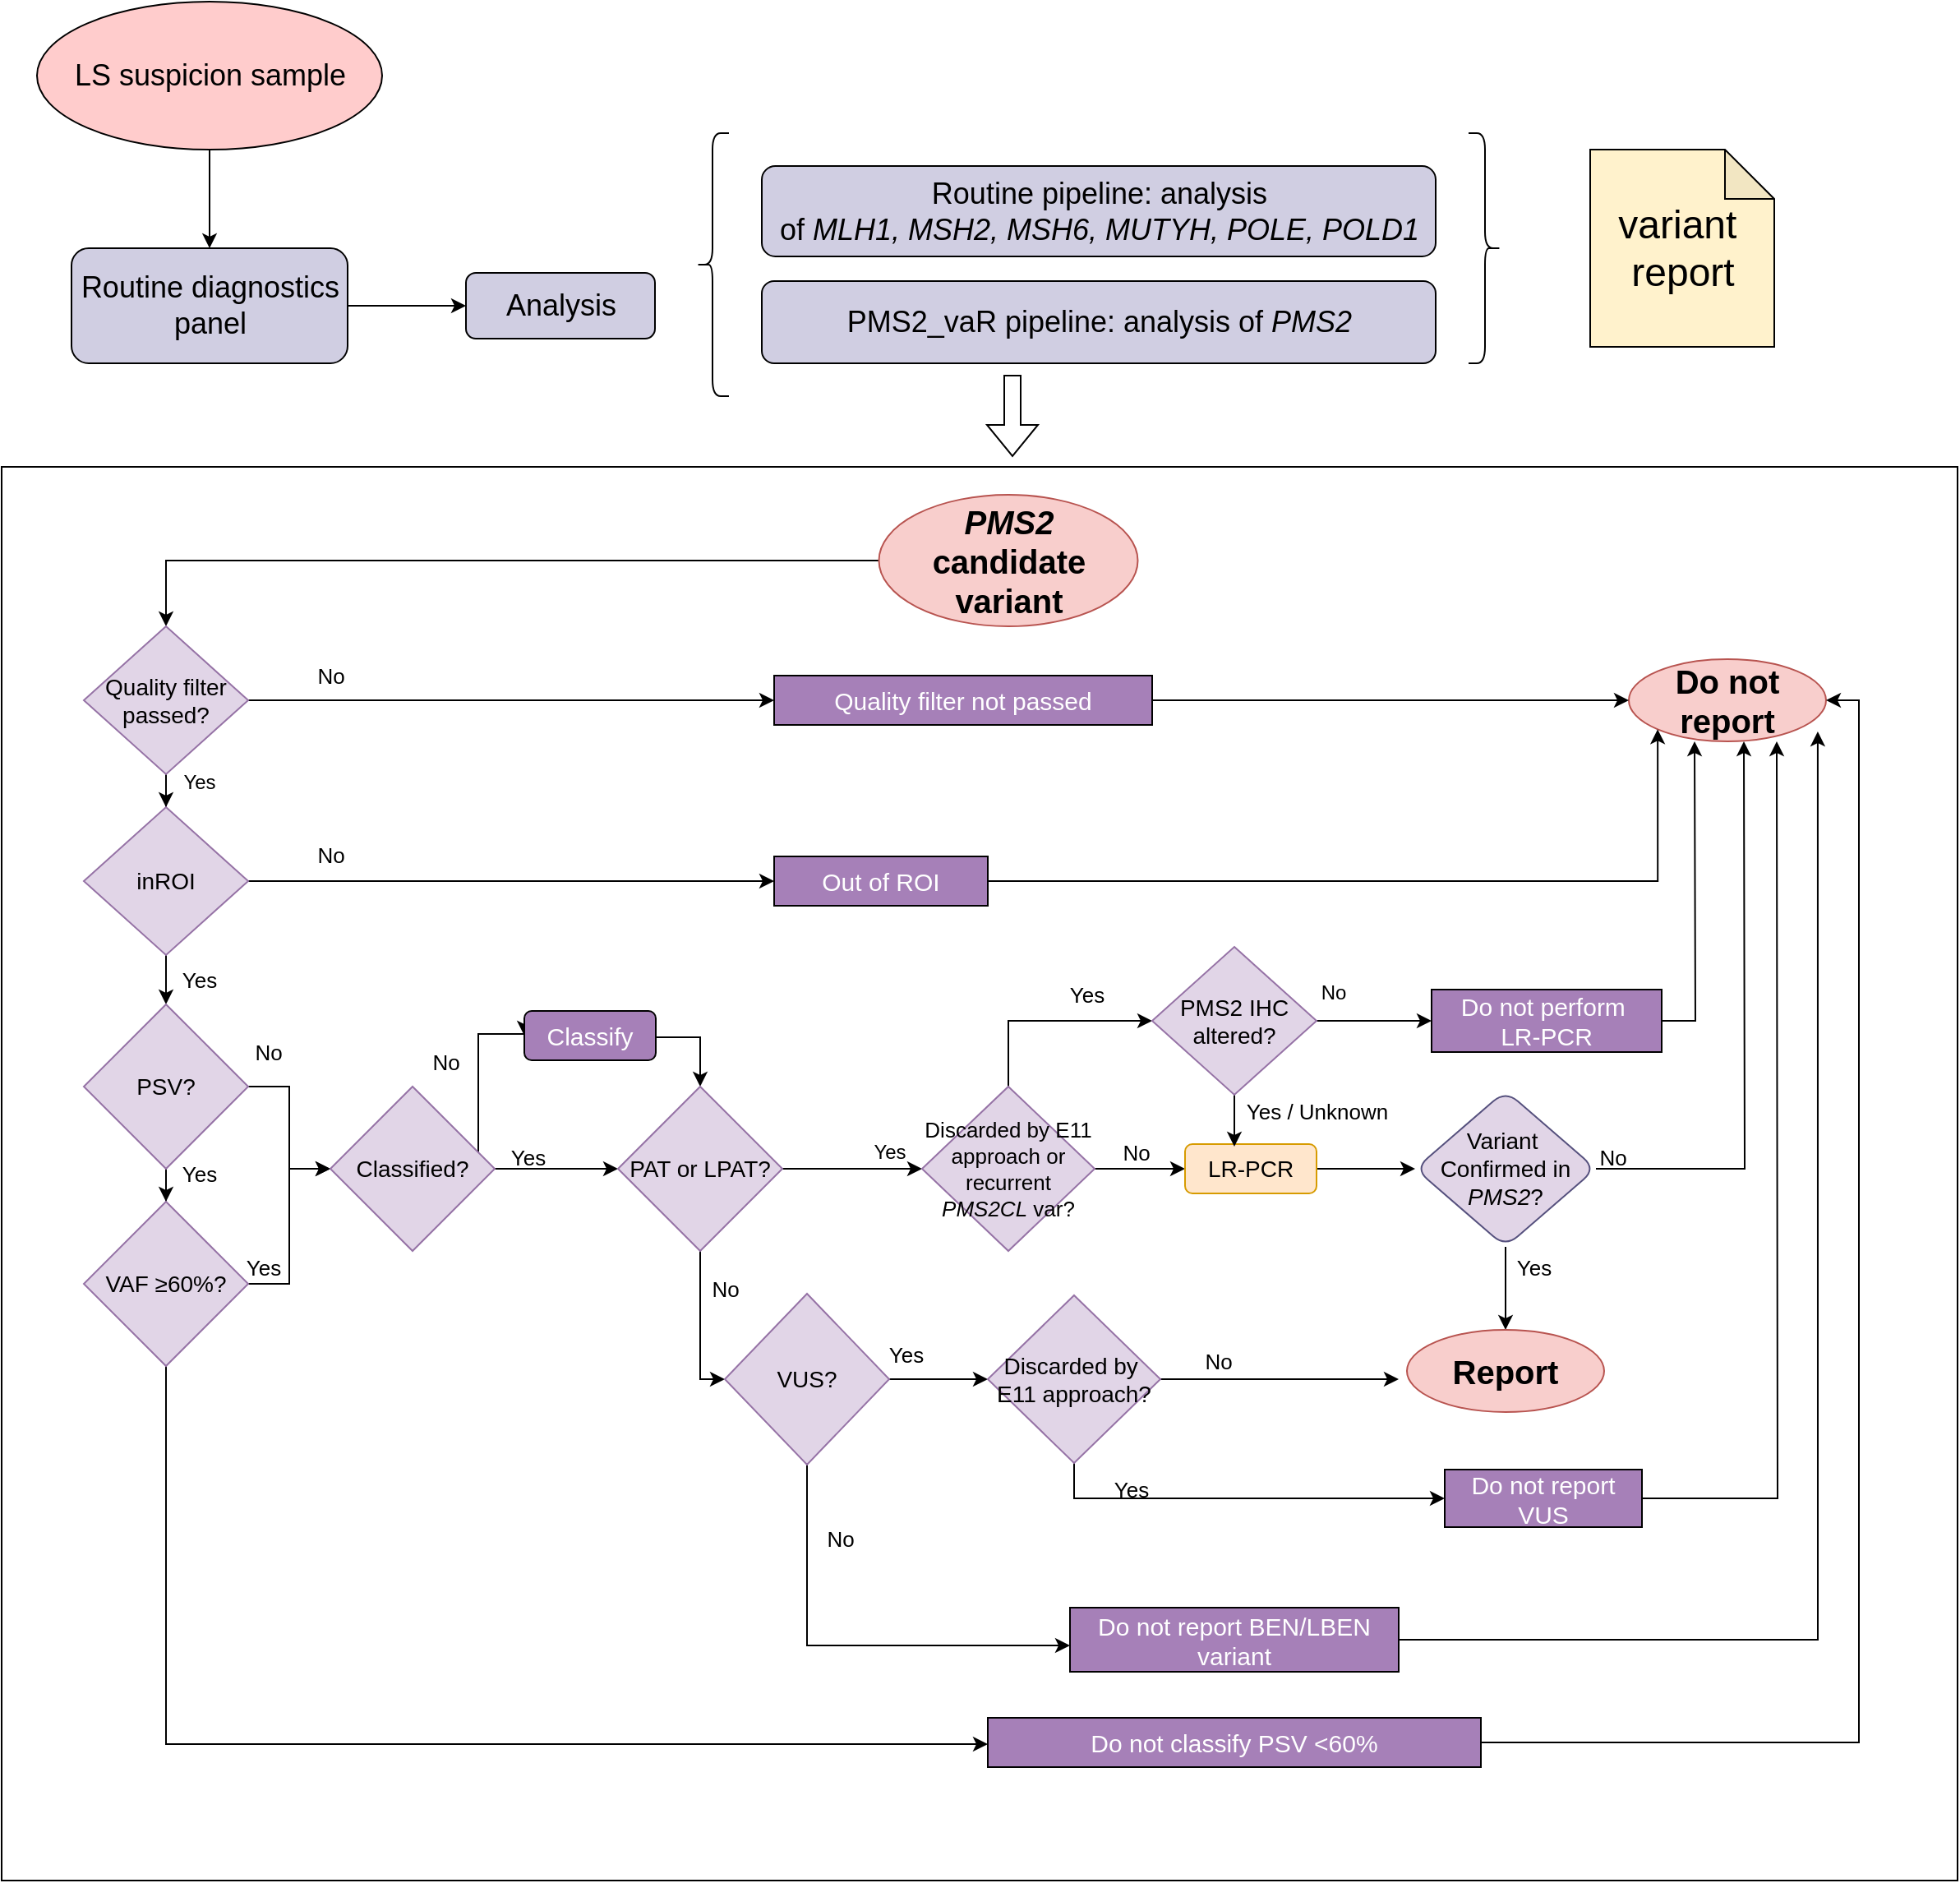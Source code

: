 <mxfile version="24.2.2" type="github">
  <diagram name="Page-1" id="Qz9lvQuuYSKgR6KqhHCB">
    <mxGraphModel dx="2918" dy="1924" grid="1" gridSize="10" guides="1" tooltips="1" connect="1" arrows="1" fold="1" page="1" pageScale="1" pageWidth="850" pageHeight="1100" math="0" shadow="0">
      <root>
        <mxCell id="0" />
        <mxCell id="1" parent="0" />
        <mxCell id="kUycqnt7xYHu5eqPhcUD-12" value="" style="rounded=0;whiteSpace=wrap;html=1;shadow=0;" vertex="1" parent="1">
          <mxGeometry x="-110" y="173" width="1190" height="860" as="geometry" />
        </mxCell>
        <mxCell id="L2tWmQwmKj26mh4VTE-m-6" style="edgeStyle=orthogonalEdgeStyle;rounded=0;orthogonalLoop=1;jettySize=auto;html=1;entryX=0.5;entryY=0;entryDx=0;entryDy=0;" parent="1" source="L2tWmQwmKj26mh4VTE-m-1" target="L2tWmQwmKj26mh4VTE-m-2" edge="1">
          <mxGeometry relative="1" as="geometry" />
        </mxCell>
        <mxCell id="L2tWmQwmKj26mh4VTE-m-1" value="&lt;font style=&quot;font-size: 20px;&quot;&gt;&lt;b&gt;&lt;font style=&quot;font-size: 20px;&quot;&gt;&lt;i&gt;PMS2&lt;/i&gt;&lt;/font&gt;&lt;/b&gt;&lt;/font&gt;&lt;div&gt;&lt;font style=&quot;font-size: 20px;&quot;&gt;&lt;b&gt;&lt;font style=&quot;font-size: 20px;&quot;&gt;candidate&lt;/font&gt;&lt;/b&gt;&lt;/font&gt;&lt;div&gt;&lt;font style=&quot;font-size: 20px;&quot;&gt;&lt;b&gt;&lt;font style=&quot;font-size: 20px;&quot;&gt;variant&lt;/font&gt;&lt;/b&gt;&lt;/font&gt;&lt;/div&gt;&lt;/div&gt;" style="ellipse;whiteSpace=wrap;html=1;fillColor=#f8cecc;strokeColor=#b85450;" parent="1" vertex="1">
          <mxGeometry x="423.75" y="190" width="157.5" height="80" as="geometry" />
        </mxCell>
        <mxCell id="L2tWmQwmKj26mh4VTE-m-11" style="edgeStyle=orthogonalEdgeStyle;rounded=0;orthogonalLoop=1;jettySize=auto;html=1;entryX=0;entryY=0.5;entryDx=0;entryDy=0;" parent="1" source="L2tWmQwmKj26mh4VTE-m-2" target="L2tWmQwmKj26mh4VTE-m-10" edge="1">
          <mxGeometry relative="1" as="geometry" />
        </mxCell>
        <mxCell id="L2tWmQwmKj26mh4VTE-m-16" style="edgeStyle=orthogonalEdgeStyle;rounded=0;orthogonalLoop=1;jettySize=auto;html=1;entryX=0.5;entryY=0;entryDx=0;entryDy=0;" parent="1" source="L2tWmQwmKj26mh4VTE-m-2" target="L2tWmQwmKj26mh4VTE-m-3" edge="1">
          <mxGeometry relative="1" as="geometry" />
        </mxCell>
        <mxCell id="L2tWmQwmKj26mh4VTE-m-2" value="Quality filter passed?" style="rhombus;whiteSpace=wrap;html=1;fillColor=#e1d5e7;strokeColor=#9673a6;fontSize=14;" parent="1" vertex="1">
          <mxGeometry x="-60" y="270" width="100" height="90" as="geometry" />
        </mxCell>
        <mxCell id="L2tWmQwmKj26mh4VTE-m-14" value="" style="edgeStyle=orthogonalEdgeStyle;rounded=0;orthogonalLoop=1;jettySize=auto;html=1;" parent="1" source="L2tWmQwmKj26mh4VTE-m-3" target="L2tWmQwmKj26mh4VTE-m-13" edge="1">
          <mxGeometry relative="1" as="geometry" />
        </mxCell>
        <mxCell id="L2tWmQwmKj26mh4VTE-m-19" style="edgeStyle=orthogonalEdgeStyle;rounded=0;orthogonalLoop=1;jettySize=auto;html=1;entryX=0.5;entryY=0;entryDx=0;entryDy=0;" parent="1" source="L2tWmQwmKj26mh4VTE-m-3" target="L2tWmQwmKj26mh4VTE-m-4" edge="1">
          <mxGeometry relative="1" as="geometry" />
        </mxCell>
        <mxCell id="L2tWmQwmKj26mh4VTE-m-3" value="inROI" style="rhombus;whiteSpace=wrap;html=1;fillColor=#e1d5e7;strokeColor=#9673a6;fontSize=14;" parent="1" vertex="1">
          <mxGeometry x="-60" y="380" width="100" height="90" as="geometry" />
        </mxCell>
        <mxCell id="L2tWmQwmKj26mh4VTE-m-22" style="edgeStyle=orthogonalEdgeStyle;rounded=0;orthogonalLoop=1;jettySize=auto;html=1;entryX=0.5;entryY=0;entryDx=0;entryDy=0;" parent="1" source="L2tWmQwmKj26mh4VTE-m-4" target="L2tWmQwmKj26mh4VTE-m-21" edge="1">
          <mxGeometry relative="1" as="geometry" />
        </mxCell>
        <mxCell id="L2tWmQwmKj26mh4VTE-m-30" style="edgeStyle=orthogonalEdgeStyle;rounded=0;orthogonalLoop=1;jettySize=auto;html=1;" parent="1" source="L2tWmQwmKj26mh4VTE-m-4" target="L2tWmQwmKj26mh4VTE-m-23" edge="1">
          <mxGeometry relative="1" as="geometry" />
        </mxCell>
        <mxCell id="L2tWmQwmKj26mh4VTE-m-4" value="PSV?" style="rhombus;whiteSpace=wrap;html=1;fillColor=#e1d5e7;strokeColor=#9673a6;fontSize=14;" parent="1" vertex="1">
          <mxGeometry x="-60" y="500" width="100" height="100" as="geometry" />
        </mxCell>
        <mxCell id="L2tWmQwmKj26mh4VTE-m-5" value="&lt;font size=&quot;1&quot;&gt;&lt;b&gt;&lt;font style=&quot;font-size: 20px;&quot;&gt;Do not report&lt;/font&gt;&lt;/b&gt;&lt;/font&gt;" style="ellipse;whiteSpace=wrap;html=1;fillColor=#f8cecc;strokeColor=#b85450;gradientColor=none;fontSize=16;" parent="1" vertex="1">
          <mxGeometry x="880" y="290" width="120" height="50" as="geometry" />
        </mxCell>
        <mxCell id="L2tWmQwmKj26mh4VTE-m-8" value="No" style="text;html=1;align=center;verticalAlign=middle;resizable=0;points=[];autosize=1;strokeColor=none;fillColor=none;fontSize=13;" parent="1" vertex="1">
          <mxGeometry x="70" y="285" width="40" height="30" as="geometry" />
        </mxCell>
        <mxCell id="QqOgwovUE7Cm6XVnJNRR-2" style="edgeStyle=orthogonalEdgeStyle;rounded=0;orthogonalLoop=1;jettySize=auto;html=1;" parent="1" source="L2tWmQwmKj26mh4VTE-m-10" target="L2tWmQwmKj26mh4VTE-m-5" edge="1">
          <mxGeometry relative="1" as="geometry" />
        </mxCell>
        <mxCell id="L2tWmQwmKj26mh4VTE-m-10" value="Quality filter not passed" style="rounded=0;whiteSpace=wrap;html=1;fillColor=#A680B8;fontSize=15;fontColor=#ffffff;" parent="1" vertex="1">
          <mxGeometry x="360" y="300" width="230" height="30" as="geometry" />
        </mxCell>
        <mxCell id="L2tWmQwmKj26mh4VTE-m-15" style="edgeStyle=orthogonalEdgeStyle;rounded=0;orthogonalLoop=1;jettySize=auto;html=1;entryX=0;entryY=1;entryDx=0;entryDy=0;" parent="1" source="L2tWmQwmKj26mh4VTE-m-13" target="L2tWmQwmKj26mh4VTE-m-5" edge="1">
          <mxGeometry relative="1" as="geometry" />
        </mxCell>
        <mxCell id="L2tWmQwmKj26mh4VTE-m-13" value="Out of ROI" style="whiteSpace=wrap;html=1;fillColor=#A680B8;fontSize=15;fontColor=#ffffff;" parent="1" vertex="1">
          <mxGeometry x="360" y="410" width="130" height="30" as="geometry" />
        </mxCell>
        <mxCell id="L2tWmQwmKj26mh4VTE-m-17" value="Yes" style="text;html=1;align=center;verticalAlign=middle;resizable=0;points=[];autosize=1;strokeColor=none;fillColor=none;" parent="1" vertex="1">
          <mxGeometry x="-10" y="350" width="40" height="30" as="geometry" />
        </mxCell>
        <mxCell id="L2tWmQwmKj26mh4VTE-m-18" value="No" style="text;html=1;align=center;verticalAlign=middle;resizable=0;points=[];autosize=1;strokeColor=none;fillColor=none;fontSize=13;" parent="1" vertex="1">
          <mxGeometry x="70" y="394" width="40" height="30" as="geometry" />
        </mxCell>
        <mxCell id="L2tWmQwmKj26mh4VTE-m-20" value="Yes" style="text;html=1;align=center;verticalAlign=middle;resizable=0;points=[];autosize=1;strokeColor=none;fillColor=none;fontSize=13;" parent="1" vertex="1">
          <mxGeometry x="-10" y="470" width="40" height="30" as="geometry" />
        </mxCell>
        <mxCell id="L2tWmQwmKj26mh4VTE-m-27" value="" style="edgeStyle=orthogonalEdgeStyle;rounded=0;orthogonalLoop=1;jettySize=auto;html=1;" parent="1" source="L2tWmQwmKj26mh4VTE-m-21" target="L2tWmQwmKj26mh4VTE-m-26" edge="1">
          <mxGeometry relative="1" as="geometry">
            <Array as="points">
              <mxPoint x="-10" y="950" />
              <mxPoint x="560" y="950" />
            </Array>
          </mxGeometry>
        </mxCell>
        <mxCell id="L2tWmQwmKj26mh4VTE-m-31" style="edgeStyle=orthogonalEdgeStyle;rounded=0;orthogonalLoop=1;jettySize=auto;html=1;" parent="1" source="L2tWmQwmKj26mh4VTE-m-21" target="L2tWmQwmKj26mh4VTE-m-23" edge="1">
          <mxGeometry relative="1" as="geometry" />
        </mxCell>
        <mxCell id="L2tWmQwmKj26mh4VTE-m-21" value="VAF ≥60%?" style="rhombus;whiteSpace=wrap;html=1;fillColor=#e1d5e7;strokeColor=#9673a6;fontSize=14;" parent="1" vertex="1">
          <mxGeometry x="-60" y="620" width="100" height="100" as="geometry" />
        </mxCell>
        <mxCell id="L2tWmQwmKj26mh4VTE-m-43" style="edgeStyle=orthogonalEdgeStyle;rounded=0;orthogonalLoop=1;jettySize=auto;html=1;entryX=0;entryY=0.5;entryDx=0;entryDy=0;" parent="1" source="L2tWmQwmKj26mh4VTE-m-23" target="L2tWmQwmKj26mh4VTE-m-35" edge="1">
          <mxGeometry relative="1" as="geometry">
            <Array as="points">
              <mxPoint x="180" y="518" />
            </Array>
          </mxGeometry>
        </mxCell>
        <mxCell id="L2tWmQwmKj26mh4VTE-m-45" value="" style="edgeStyle=orthogonalEdgeStyle;rounded=0;orthogonalLoop=1;jettySize=auto;html=1;" parent="1" source="L2tWmQwmKj26mh4VTE-m-23" target="L2tWmQwmKj26mh4VTE-m-44" edge="1">
          <mxGeometry relative="1" as="geometry" />
        </mxCell>
        <mxCell id="L2tWmQwmKj26mh4VTE-m-23" value="Classified?" style="rhombus;whiteSpace=wrap;html=1;fillColor=#e1d5e7;strokeColor=#9673a6;fontSize=14;" parent="1" vertex="1">
          <mxGeometry x="90" y="550" width="100" height="100" as="geometry" />
        </mxCell>
        <mxCell id="L2tWmQwmKj26mh4VTE-m-95" style="edgeStyle=orthogonalEdgeStyle;rounded=0;orthogonalLoop=1;jettySize=auto;html=1;entryX=1;entryY=0.5;entryDx=0;entryDy=0;" parent="1" source="L2tWmQwmKj26mh4VTE-m-26" target="L2tWmQwmKj26mh4VTE-m-5" edge="1">
          <mxGeometry relative="1" as="geometry" />
        </mxCell>
        <mxCell id="L2tWmQwmKj26mh4VTE-m-26" value="&lt;font style=&quot;font-size: 15px;&quot;&gt;Do not classify PSV &amp;lt;60%&lt;/font&gt;" style="whiteSpace=wrap;html=1;fillColor=#A680B8;fontSize=13;fontColor=#ffffff;" parent="1" vertex="1">
          <mxGeometry x="490" y="934" width="300" height="30" as="geometry" />
        </mxCell>
        <mxCell id="L2tWmQwmKj26mh4VTE-m-32" value="No" style="text;html=1;align=center;verticalAlign=middle;resizable=0;points=[];autosize=1;strokeColor=none;fillColor=none;fontSize=13;" parent="1" vertex="1">
          <mxGeometry x="32" y="514" width="40" height="30" as="geometry" />
        </mxCell>
        <mxCell id="L2tWmQwmKj26mh4VTE-m-33" value="Yes" style="text;html=1;align=center;verticalAlign=middle;resizable=0;points=[];autosize=1;strokeColor=none;fillColor=none;fontSize=13;" parent="1" vertex="1">
          <mxGeometry x="29" y="645" width="40" height="30" as="geometry" />
        </mxCell>
        <mxCell id="L2tWmQwmKj26mh4VTE-m-48" style="edgeStyle=orthogonalEdgeStyle;rounded=0;orthogonalLoop=1;jettySize=auto;html=1;entryX=0.5;entryY=0;entryDx=0;entryDy=0;" parent="1" source="L2tWmQwmKj26mh4VTE-m-35" target="L2tWmQwmKj26mh4VTE-m-44" edge="1">
          <mxGeometry relative="1" as="geometry">
            <Array as="points">
              <mxPoint x="315" y="520" />
            </Array>
          </mxGeometry>
        </mxCell>
        <mxCell id="L2tWmQwmKj26mh4VTE-m-35" value="Classify " style="rounded=1;whiteSpace=wrap;html=1;fillColor=#A680B8;fontSize=15;fontColor=#ffffff;" parent="1" vertex="1">
          <mxGeometry x="208" y="504" width="80" height="30" as="geometry" />
        </mxCell>
        <mxCell id="L2tWmQwmKj26mh4VTE-m-47" value="" style="edgeStyle=orthogonalEdgeStyle;rounded=0;orthogonalLoop=1;jettySize=auto;html=1;" parent="1" source="L2tWmQwmKj26mh4VTE-m-44" target="L2tWmQwmKj26mh4VTE-m-46" edge="1">
          <mxGeometry relative="1" as="geometry" />
        </mxCell>
        <mxCell id="L2tWmQwmKj26mh4VTE-m-63" style="edgeStyle=orthogonalEdgeStyle;rounded=0;orthogonalLoop=1;jettySize=auto;html=1;entryX=0;entryY=0.5;entryDx=0;entryDy=0;" parent="1" source="L2tWmQwmKj26mh4VTE-m-44" target="L2tWmQwmKj26mh4VTE-m-62" edge="1">
          <mxGeometry relative="1" as="geometry">
            <Array as="points">
              <mxPoint x="315" y="728" />
            </Array>
          </mxGeometry>
        </mxCell>
        <mxCell id="L2tWmQwmKj26mh4VTE-m-44" value="PAT or LPAT?" style="rhombus;whiteSpace=wrap;html=1;fillColor=#e1d5e7;strokeColor=#9673a6;fontSize=14;" parent="1" vertex="1">
          <mxGeometry x="265" y="550" width="100" height="100" as="geometry" />
        </mxCell>
        <mxCell id="L2tWmQwmKj26mh4VTE-m-51" style="edgeStyle=orthogonalEdgeStyle;rounded=0;orthogonalLoop=1;jettySize=auto;html=1;entryX=0;entryY=0.5;entryDx=0;entryDy=0;" parent="1" source="L2tWmQwmKj26mh4VTE-m-46" target="L2tWmQwmKj26mh4VTE-m-49" edge="1">
          <mxGeometry relative="1" as="geometry" />
        </mxCell>
        <mxCell id="L2tWmQwmKj26mh4VTE-m-55" style="edgeStyle=orthogonalEdgeStyle;rounded=0;orthogonalLoop=1;jettySize=auto;html=1;exitX=0.5;exitY=0;exitDx=0;exitDy=0;entryX=0;entryY=0.5;entryDx=0;entryDy=0;" parent="1" source="L2tWmQwmKj26mh4VTE-m-46" target="L2tWmQwmKj26mh4VTE-m-54" edge="1">
          <mxGeometry relative="1" as="geometry" />
        </mxCell>
        <mxCell id="L2tWmQwmKj26mh4VTE-m-46" value="&lt;font style=&quot;font-size: 13px;&quot;&gt;Discarded by E11 approach or recurrent &lt;i&gt;PMS2CL&lt;/i&gt; var?&lt;/font&gt;" style="rhombus;whiteSpace=wrap;html=1;fillColor=#e1d5e7;strokeColor=#9673a6;fontSize=12.5;" parent="1" vertex="1">
          <mxGeometry x="450" y="550" width="105" height="100" as="geometry" />
        </mxCell>
        <mxCell id="L2tWmQwmKj26mh4VTE-m-86" value="" style="edgeStyle=orthogonalEdgeStyle;rounded=0;orthogonalLoop=1;jettySize=auto;html=1;" parent="1" source="L2tWmQwmKj26mh4VTE-m-49" target="L2tWmQwmKj26mh4VTE-m-85" edge="1">
          <mxGeometry relative="1" as="geometry" />
        </mxCell>
        <mxCell id="L2tWmQwmKj26mh4VTE-m-49" value="LR-PCR" style="rounded=1;whiteSpace=wrap;html=1;fillColor=#ffe6cc;strokeColor=#d79b00;fontSize=14;" parent="1" vertex="1">
          <mxGeometry x="610" y="585" width="80" height="30" as="geometry" />
        </mxCell>
        <mxCell id="L2tWmQwmKj26mh4VTE-m-50" value="Yes" style="text;html=1;align=center;verticalAlign=middle;resizable=0;points=[];autosize=1;strokeColor=none;fillColor=none;" parent="1" vertex="1">
          <mxGeometry x="410" y="575" width="40" height="30" as="geometry" />
        </mxCell>
        <mxCell id="L2tWmQwmKj26mh4VTE-m-52" value="No" style="text;html=1;align=center;verticalAlign=middle;resizable=0;points=[];autosize=1;strokeColor=none;fillColor=none;fontSize=13;" parent="1" vertex="1">
          <mxGeometry x="560" y="575" width="40" height="30" as="geometry" />
        </mxCell>
        <mxCell id="L2tWmQwmKj26mh4VTE-m-57" style="edgeStyle=orthogonalEdgeStyle;rounded=0;orthogonalLoop=1;jettySize=auto;html=1;entryX=0.375;entryY=0.05;entryDx=0;entryDy=0;entryPerimeter=0;" parent="1" source="L2tWmQwmKj26mh4VTE-m-54" target="L2tWmQwmKj26mh4VTE-m-49" edge="1">
          <mxGeometry relative="1" as="geometry" />
        </mxCell>
        <mxCell id="L2tWmQwmKj26mh4VTE-m-68" value="" style="edgeStyle=orthogonalEdgeStyle;rounded=0;orthogonalLoop=1;jettySize=auto;html=1;" parent="1" source="L2tWmQwmKj26mh4VTE-m-54" target="L2tWmQwmKj26mh4VTE-m-67" edge="1">
          <mxGeometry relative="1" as="geometry" />
        </mxCell>
        <mxCell id="L2tWmQwmKj26mh4VTE-m-54" value="PMS2 IHC altered?" style="rhombus;whiteSpace=wrap;html=1;fillColor=#e1d5e7;strokeColor=#9673a6;fontSize=14;" parent="1" vertex="1">
          <mxGeometry x="590" y="465" width="100" height="90" as="geometry" />
        </mxCell>
        <mxCell id="L2tWmQwmKj26mh4VTE-m-56" value="Yes" style="text;html=1;align=center;verticalAlign=middle;resizable=0;points=[];autosize=1;strokeColor=none;fillColor=none;fontSize=13;" parent="1" vertex="1">
          <mxGeometry x="530" y="479" width="40" height="30" as="geometry" />
        </mxCell>
        <mxCell id="L2tWmQwmKj26mh4VTE-m-58" value="&lt;font style=&quot;font-size: 13px;&quot;&gt;Yes / Unknown&lt;/font&gt;" style="text;html=1;align=center;verticalAlign=middle;resizable=0;points=[];autosize=1;strokeColor=none;fillColor=none;" parent="1" vertex="1">
          <mxGeometry x="635" y="550" width="110" height="30" as="geometry" />
        </mxCell>
        <mxCell id="L2tWmQwmKj26mh4VTE-m-60" value="No" style="text;html=1;align=center;verticalAlign=middle;resizable=0;points=[];autosize=1;strokeColor=none;fillColor=none;" parent="1" vertex="1">
          <mxGeometry x="680" y="478" width="40" height="30" as="geometry" />
        </mxCell>
        <mxCell id="L2tWmQwmKj26mh4VTE-m-71" style="edgeStyle=orthogonalEdgeStyle;rounded=0;orthogonalLoop=1;jettySize=auto;html=1;" parent="1" source="L2tWmQwmKj26mh4VTE-m-62" target="L2tWmQwmKj26mh4VTE-m-70" edge="1">
          <mxGeometry relative="1" as="geometry" />
        </mxCell>
        <mxCell id="L2tWmQwmKj26mh4VTE-m-75" value="" style="edgeStyle=orthogonalEdgeStyle;rounded=0;orthogonalLoop=1;jettySize=auto;html=1;" parent="1" source="L2tWmQwmKj26mh4VTE-m-62" target="L2tWmQwmKj26mh4VTE-m-74" edge="1">
          <mxGeometry relative="1" as="geometry">
            <Array as="points">
              <mxPoint x="380" y="890" />
            </Array>
          </mxGeometry>
        </mxCell>
        <mxCell id="L2tWmQwmKj26mh4VTE-m-62" value="VUS?" style="rhombus;whiteSpace=wrap;html=1;fillColor=#e1d5e7;strokeColor=#9673a6;fontSize=14;" parent="1" vertex="1">
          <mxGeometry x="330" y="676" width="100" height="104" as="geometry" />
        </mxCell>
        <mxCell id="L2tWmQwmKj26mh4VTE-m-64" value="No" style="text;html=1;align=center;verticalAlign=middle;resizable=0;points=[];autosize=1;strokeColor=none;fillColor=none;fontSize=13;" parent="1" vertex="1">
          <mxGeometry x="310" y="658" width="40" height="30" as="geometry" />
        </mxCell>
        <mxCell id="L2tWmQwmKj26mh4VTE-m-98" style="edgeStyle=orthogonalEdgeStyle;rounded=0;orthogonalLoop=1;jettySize=auto;html=1;" parent="1" source="L2tWmQwmKj26mh4VTE-m-67" edge="1">
          <mxGeometry relative="1" as="geometry">
            <mxPoint x="920" y="340" as="targetPoint" />
          </mxGeometry>
        </mxCell>
        <mxCell id="L2tWmQwmKj26mh4VTE-m-67" value="&lt;div&gt;Do not perform&amp;nbsp;&lt;/div&gt;&lt;div&gt;LR-PCR&lt;/div&gt;" style="whiteSpace=wrap;html=1;fillColor=#A680B8;fontSize=15;fontColor=#ffffff;" parent="1" vertex="1">
          <mxGeometry x="760" y="491" width="140" height="38" as="geometry" />
        </mxCell>
        <mxCell id="L2tWmQwmKj26mh4VTE-m-97" style="edgeStyle=orthogonalEdgeStyle;rounded=0;orthogonalLoop=1;jettySize=auto;html=1;entryX=0;entryY=0.5;entryDx=0;entryDy=0;" parent="1" source="L2tWmQwmKj26mh4VTE-m-70" target="L2tWmQwmKj26mh4VTE-m-81" edge="1">
          <mxGeometry relative="1" as="geometry">
            <Array as="points">
              <mxPoint x="543" y="801" />
            </Array>
          </mxGeometry>
        </mxCell>
        <mxCell id="L2tWmQwmKj26mh4VTE-m-100" style="edgeStyle=orthogonalEdgeStyle;rounded=0;orthogonalLoop=1;jettySize=auto;html=1;" parent="1" source="L2tWmQwmKj26mh4VTE-m-70" edge="1">
          <mxGeometry relative="1" as="geometry">
            <mxPoint x="740" y="728" as="targetPoint" />
          </mxGeometry>
        </mxCell>
        <mxCell id="L2tWmQwmKj26mh4VTE-m-70" value="&lt;div style=&quot;font-size: 14px;&quot;&gt;Discarded by&amp;nbsp;&lt;/div&gt;&lt;div style=&quot;font-size: 14px;&quot;&gt;E11 approach?&lt;/div&gt;" style="rhombus;whiteSpace=wrap;html=1;fillColor=#e1d5e7;strokeColor=#9673a6;fontSize=14;" parent="1" vertex="1">
          <mxGeometry x="490" y="677" width="105" height="102" as="geometry" />
        </mxCell>
        <mxCell id="L2tWmQwmKj26mh4VTE-m-72" value="Yes" style="text;html=1;align=center;verticalAlign=middle;resizable=0;points=[];autosize=1;strokeColor=none;fillColor=none;fontSize=13;" parent="1" vertex="1">
          <mxGeometry x="420" y="698" width="40" height="30" as="geometry" />
        </mxCell>
        <mxCell id="L2tWmQwmKj26mh4VTE-m-99" style="edgeStyle=orthogonalEdgeStyle;rounded=0;orthogonalLoop=1;jettySize=auto;html=1;entryX=0.958;entryY=0.88;entryDx=0;entryDy=0;entryPerimeter=0;" parent="1" source="L2tWmQwmKj26mh4VTE-m-74" target="L2tWmQwmKj26mh4VTE-m-5" edge="1">
          <mxGeometry relative="1" as="geometry" />
        </mxCell>
        <mxCell id="L2tWmQwmKj26mh4VTE-m-74" value="Do not report BEN/LBEN variant" style="whiteSpace=wrap;html=1;fillColor=#A680B8;fontSize=15;fontColor=#ffffff;" parent="1" vertex="1">
          <mxGeometry x="540" y="867" width="200" height="39" as="geometry" />
        </mxCell>
        <mxCell id="L2tWmQwmKj26mh4VTE-m-80" value="Yes" style="text;html=1;align=center;verticalAlign=middle;resizable=0;points=[];autosize=1;strokeColor=none;fillColor=none;fontSize=13;" parent="1" vertex="1">
          <mxGeometry x="557" y="780" width="40" height="30" as="geometry" />
        </mxCell>
        <mxCell id="L2tWmQwmKj26mh4VTE-m-83" style="edgeStyle=orthogonalEdgeStyle;rounded=0;orthogonalLoop=1;jettySize=auto;html=1;" parent="1" source="L2tWmQwmKj26mh4VTE-m-81" edge="1">
          <mxGeometry relative="1" as="geometry">
            <mxPoint x="970" y="340" as="targetPoint" />
          </mxGeometry>
        </mxCell>
        <mxCell id="L2tWmQwmKj26mh4VTE-m-81" value="&lt;font style=&quot;font-size: 15px;&quot;&gt;Do not report VUS&lt;/font&gt;" style="whiteSpace=wrap;html=1;fillColor=#A680B8;fontSize=13;fontColor=#ffffff;" parent="1" vertex="1">
          <mxGeometry x="768" y="783" width="120" height="35" as="geometry" />
        </mxCell>
        <mxCell id="L2tWmQwmKj26mh4VTE-m-87" style="edgeStyle=orthogonalEdgeStyle;rounded=0;orthogonalLoop=1;jettySize=auto;html=1;" parent="1" source="L2tWmQwmKj26mh4VTE-m-85" edge="1">
          <mxGeometry relative="1" as="geometry">
            <mxPoint x="950" y="340" as="targetPoint" />
          </mxGeometry>
        </mxCell>
        <mxCell id="QqOgwovUE7Cm6XVnJNRR-4" style="edgeStyle=orthogonalEdgeStyle;rounded=0;orthogonalLoop=1;jettySize=auto;html=1;" parent="1" source="L2tWmQwmKj26mh4VTE-m-85" target="L2tWmQwmKj26mh4VTE-m-90" edge="1">
          <mxGeometry relative="1" as="geometry" />
        </mxCell>
        <mxCell id="L2tWmQwmKj26mh4VTE-m-85" value="&lt;div style=&quot;font-size: 14px;&quot;&gt;&lt;font style=&quot;font-size: 14px;&quot;&gt;Variant&amp;nbsp;&lt;/font&gt;&lt;/div&gt;&lt;div style=&quot;font-size: 14px;&quot;&gt;&lt;font style=&quot;font-size: 14px;&quot;&gt;Confirmed in &lt;i&gt;PMS2&lt;/i&gt;?&lt;/font&gt;&lt;/div&gt;" style="rhombus;whiteSpace=wrap;html=1;rounded=1;fillColor=#E1D5E7;strokeColor=#56517e;fontSize=13;" parent="1" vertex="1">
          <mxGeometry x="750" y="552.5" width="110" height="95" as="geometry" />
        </mxCell>
        <mxCell id="L2tWmQwmKj26mh4VTE-m-88" value="&lt;font style=&quot;font-size: 13px;&quot;&gt;No&lt;/font&gt;" style="text;html=1;align=center;verticalAlign=middle;resizable=0;points=[];autosize=1;strokeColor=none;fillColor=none;" parent="1" vertex="1">
          <mxGeometry x="850" y="578" width="40" height="30" as="geometry" />
        </mxCell>
        <mxCell id="L2tWmQwmKj26mh4VTE-m-90" value="&lt;b&gt;&lt;font style=&quot;font-size: 20px;&quot;&gt;Report&lt;/font&gt;&lt;/b&gt;" style="ellipse;whiteSpace=wrap;html=1;fillColor=#f8cecc;strokeColor=#b85450;" parent="1" vertex="1">
          <mxGeometry x="745" y="698" width="120" height="50" as="geometry" />
        </mxCell>
        <mxCell id="L2tWmQwmKj26mh4VTE-m-92" value="No" style="text;html=1;align=center;verticalAlign=middle;resizable=0;points=[];autosize=1;strokeColor=none;fillColor=none;fontSize=13;" parent="1" vertex="1">
          <mxGeometry x="610" y="702" width="40" height="30" as="geometry" />
        </mxCell>
        <mxCell id="L2tWmQwmKj26mh4VTE-m-94" value="Yes" style="text;html=1;align=center;verticalAlign=middle;resizable=0;points=[];autosize=1;strokeColor=none;fillColor=none;fontSize=13;" parent="1" vertex="1">
          <mxGeometry x="802" y="645" width="40" height="30" as="geometry" />
        </mxCell>
        <mxCell id="L2tWmQwmKj26mh4VTE-m-96" value="No" style="text;html=1;align=center;verticalAlign=middle;resizable=0;points=[];autosize=1;strokeColor=none;fillColor=none;fontSize=13;" parent="1" vertex="1">
          <mxGeometry x="380" y="810" width="40" height="30" as="geometry" />
        </mxCell>
        <mxCell id="SR0BKIwaYJ7FU_kiTIJc-1" value="Yes" style="text;html=1;align=center;verticalAlign=middle;resizable=0;points=[];autosize=1;strokeColor=none;fillColor=none;fontSize=13;" parent="1" vertex="1">
          <mxGeometry x="-10" y="588" width="40" height="30" as="geometry" />
        </mxCell>
        <mxCell id="VvM0HyJ-iAyLZYTbCm-p-1" value="No" style="text;html=1;align=center;verticalAlign=middle;resizable=0;points=[];autosize=1;strokeColor=none;fillColor=none;fontSize=13;" parent="1" vertex="1">
          <mxGeometry x="140" y="520" width="40" height="30" as="geometry" />
        </mxCell>
        <mxCell id="VvM0HyJ-iAyLZYTbCm-p-2" value="Yes" style="text;html=1;align=center;verticalAlign=middle;resizable=0;points=[];autosize=1;strokeColor=none;fillColor=none;fontSize=13;" parent="1" vertex="1">
          <mxGeometry x="190" y="578" width="40" height="30" as="geometry" />
        </mxCell>
        <mxCell id="kUycqnt7xYHu5eqPhcUD-3" style="edgeStyle=orthogonalEdgeStyle;rounded=0;orthogonalLoop=1;jettySize=auto;html=1;entryX=0;entryY=0.5;entryDx=0;entryDy=0;" edge="1" parent="1" source="kUycqnt7xYHu5eqPhcUD-4" target="kUycqnt7xYHu5eqPhcUD-8">
          <mxGeometry relative="1" as="geometry" />
        </mxCell>
        <mxCell id="kUycqnt7xYHu5eqPhcUD-4" value="&lt;font style=&quot;font-size: 18px;&quot;&gt;Routine diagnostics panel&lt;/font&gt;" style="rounded=1;whiteSpace=wrap;html=1;fillColor=#D0CEE2;" vertex="1" parent="1">
          <mxGeometry x="-67.5" y="40" width="168" height="70" as="geometry" />
        </mxCell>
        <mxCell id="kUycqnt7xYHu5eqPhcUD-5" value="&lt;font style=&quot;font-size: 18px;&quot;&gt;Routine pipeline: analysis of&amp;nbsp;&lt;i style=&quot;text-wrap: nowrap;&quot;&gt;MLH1, MSH2, MSH6, MUTYH, POLE, POLD1&lt;/i&gt;&lt;/font&gt;" style="rounded=1;whiteSpace=wrap;html=1;fillColor=#D0CEE2;" vertex="1" parent="1">
          <mxGeometry x="352.5" y="-10" width="410" height="55" as="geometry" />
        </mxCell>
        <mxCell id="kUycqnt7xYHu5eqPhcUD-6" value="&lt;font style=&quot;font-size: 18px;&quot;&gt;PMS2_vaR pipeline: analysis of &lt;i&gt;PMS2&lt;/i&gt;&lt;/font&gt;" style="rounded=1;whiteSpace=wrap;html=1;fillColor=#D0CEE2;" vertex="1" parent="1">
          <mxGeometry x="352.5" y="60" width="410" height="50" as="geometry" />
        </mxCell>
        <mxCell id="kUycqnt7xYHu5eqPhcUD-7" value="&lt;font style=&quot;font-size: 24px;&quot;&gt;variant&amp;nbsp;&lt;/font&gt;&lt;div&gt;&lt;font style=&quot;font-size: 24px;&quot;&gt;report&lt;/font&gt;&lt;/div&gt;" style="shape=note;whiteSpace=wrap;html=1;backgroundOutline=1;darkOpacity=0.05;fillColor=#FFF2CC;" vertex="1" parent="1">
          <mxGeometry x="856.5" y="-20" width="112" height="120" as="geometry" />
        </mxCell>
        <mxCell id="kUycqnt7xYHu5eqPhcUD-8" value="&lt;font style=&quot;font-size: 18px;&quot;&gt;Analysis&lt;/font&gt;" style="rounded=1;whiteSpace=wrap;html=1;fillColor=#D0CEE2;" vertex="1" parent="1">
          <mxGeometry x="172.5" y="55" width="115" height="40" as="geometry" />
        </mxCell>
        <mxCell id="kUycqnt7xYHu5eqPhcUD-9" value="" style="shape=curlyBracket;whiteSpace=wrap;html=1;rounded=1;labelPosition=left;verticalLabelPosition=middle;align=right;verticalAlign=middle;" vertex="1" parent="1">
          <mxGeometry x="312.5" y="-30" width="20" height="160" as="geometry" />
        </mxCell>
        <mxCell id="kUycqnt7xYHu5eqPhcUD-10" value="" style="shape=curlyBracket;whiteSpace=wrap;html=1;rounded=1;flipH=1;labelPosition=right;verticalLabelPosition=middle;align=left;verticalAlign=middle;" vertex="1" parent="1">
          <mxGeometry x="782.5" y="-30" width="20" height="140" as="geometry" />
        </mxCell>
        <mxCell id="kUycqnt7xYHu5eqPhcUD-16" style="edgeStyle=orthogonalEdgeStyle;rounded=0;orthogonalLoop=1;jettySize=auto;html=1;entryX=0.5;entryY=0;entryDx=0;entryDy=0;" edge="1" parent="1" source="kUycqnt7xYHu5eqPhcUD-13" target="kUycqnt7xYHu5eqPhcUD-4">
          <mxGeometry relative="1" as="geometry" />
        </mxCell>
        <mxCell id="kUycqnt7xYHu5eqPhcUD-13" value="&lt;span style=&quot;font-family: Arial, sans-serif; font-size: 18px; line-height: 19.26px;&quot; lang=&quot;EN-US&quot;&gt;LS suspicion&lt;/span&gt;&lt;span style=&quot;font-family: Arial, sans-serif; font-size: 18px;&quot;&gt;&amp;nbsp;sample&lt;/span&gt;" style="ellipse;whiteSpace=wrap;html=1;fillColor=#FFCCCC;" vertex="1" parent="1">
          <mxGeometry x="-88.5" y="-110" width="210" height="90" as="geometry" />
        </mxCell>
        <mxCell id="kUycqnt7xYHu5eqPhcUD-23" value="" style="shape=flexArrow;endArrow=classic;html=1;rounded=0;" edge="1" parent="1">
          <mxGeometry width="50" height="50" relative="1" as="geometry">
            <mxPoint x="505" y="117" as="sourcePoint" />
            <mxPoint x="505" y="167" as="targetPoint" />
            <Array as="points">
              <mxPoint x="505" y="117" />
            </Array>
          </mxGeometry>
        </mxCell>
      </root>
    </mxGraphModel>
  </diagram>
</mxfile>
